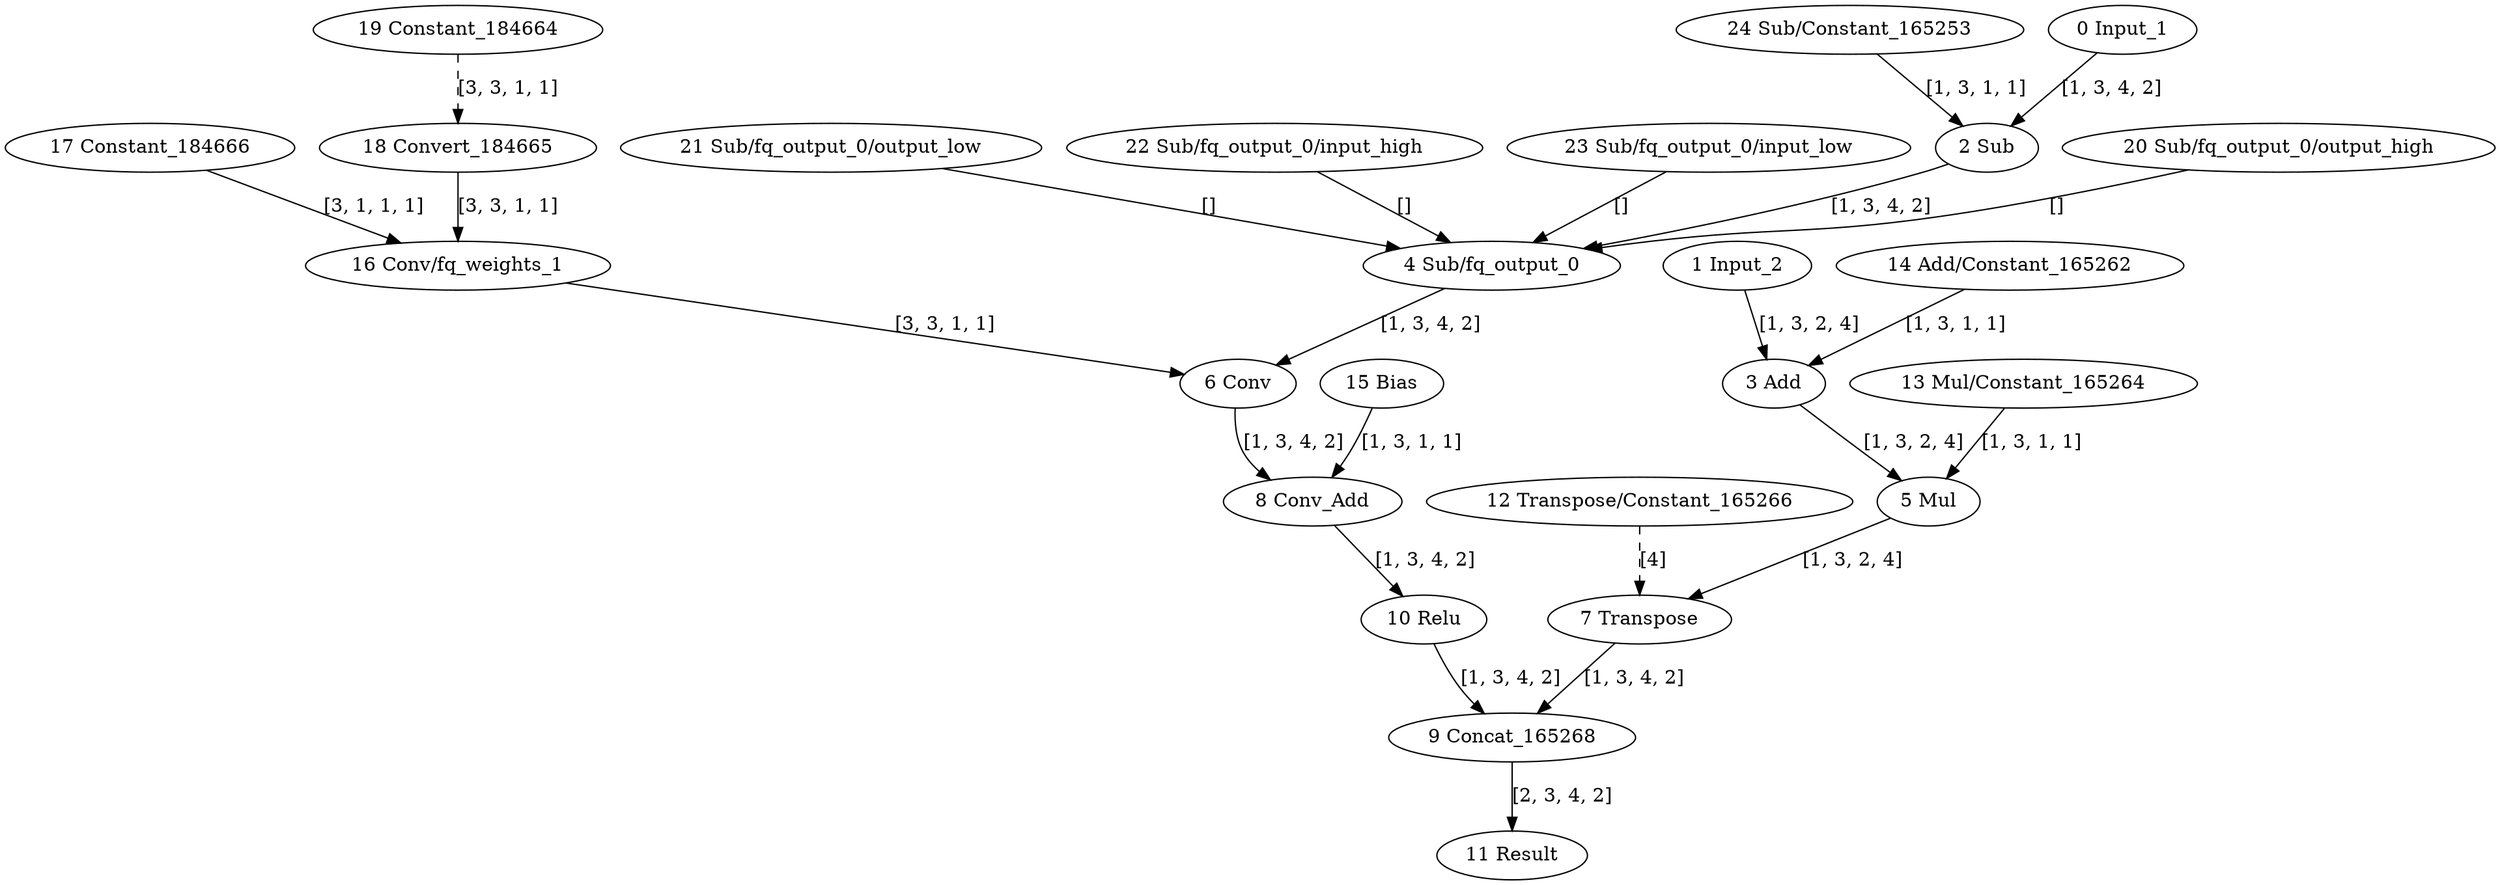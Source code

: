 strict digraph  {
"0 Input_1" [id=0, type=Parameter];
"1 Input_2" [id=1, type=Parameter];
"2 Sub" [id=2, type=Subtract];
"3 Add" [id=3, type=Add];
"4 Sub/fq_output_0" [id=4, type=FakeQuantize];
"5 Mul" [id=5, type=Multiply];
"6 Conv" [id=6, type=Convolution];
"7 Transpose" [id=7, type=Transpose];
"8 Conv_Add" [id=8, type=Add];
"9 Concat_165268" [id=9, type=Concat];
"10 Relu" [id=10, type=Relu];
"11 Result" [id=11, type=Result];
"12 Transpose/Constant_165266" [id=12, type=Constant];
"13 Mul/Constant_165264" [id=13, type=Constant];
"14 Add/Constant_165262" [id=14, type=Constant];
"15 Bias" [id=15, type=Constant];
"16 Conv/fq_weights_1" [id=16, type=Multiply];
"17 Constant_184666" [id=17, type=Constant];
"18 Convert_184665" [id=18, type=Convert];
"19 Constant_184664" [id=19, type=Constant];
"20 Sub/fq_output_0/output_high" [id=20, type=Constant];
"21 Sub/fq_output_0/output_low" [id=21, type=Constant];
"22 Sub/fq_output_0/input_high" [id=22, type=Constant];
"23 Sub/fq_output_0/input_low" [id=23, type=Constant];
"24 Sub/Constant_165253" [id=24, type=Constant];
"0 Input_1" -> "2 Sub"  [label="[1, 3, 4, 2]", style=solid];
"1 Input_2" -> "3 Add"  [label="[1, 3, 2, 4]", style=solid];
"2 Sub" -> "4 Sub/fq_output_0"  [label="[1, 3, 4, 2]", style=solid];
"3 Add" -> "5 Mul"  [label="[1, 3, 2, 4]", style=solid];
"4 Sub/fq_output_0" -> "6 Conv"  [label="[1, 3, 4, 2]", style=solid];
"5 Mul" -> "7 Transpose"  [label="[1, 3, 2, 4]", style=solid];
"6 Conv" -> "8 Conv_Add"  [label="[1, 3, 4, 2]", style=solid];
"7 Transpose" -> "9 Concat_165268"  [label="[1, 3, 4, 2]", style=solid];
"8 Conv_Add" -> "10 Relu"  [label="[1, 3, 4, 2]", style=solid];
"9 Concat_165268" -> "11 Result"  [label="[2, 3, 4, 2]", style=solid];
"10 Relu" -> "9 Concat_165268"  [label="[1, 3, 4, 2]", style=solid];
"12 Transpose/Constant_165266" -> "7 Transpose"  [label="[4]", style=dashed];
"13 Mul/Constant_165264" -> "5 Mul"  [label="[1, 3, 1, 1]", style=solid];
"14 Add/Constant_165262" -> "3 Add"  [label="[1, 3, 1, 1]", style=solid];
"15 Bias" -> "8 Conv_Add"  [label="[1, 3, 1, 1]", style=solid];
"16 Conv/fq_weights_1" -> "6 Conv"  [label="[3, 3, 1, 1]", style=solid];
"17 Constant_184666" -> "16 Conv/fq_weights_1"  [label="[3, 1, 1, 1]", style=solid];
"18 Convert_184665" -> "16 Conv/fq_weights_1"  [label="[3, 3, 1, 1]", style=solid];
"19 Constant_184664" -> "18 Convert_184665"  [label="[3, 3, 1, 1]", style=dashed];
"20 Sub/fq_output_0/output_high" -> "4 Sub/fq_output_0"  [label="[]", style=solid];
"21 Sub/fq_output_0/output_low" -> "4 Sub/fq_output_0"  [label="[]", style=solid];
"22 Sub/fq_output_0/input_high" -> "4 Sub/fq_output_0"  [label="[]", style=solid];
"23 Sub/fq_output_0/input_low" -> "4 Sub/fq_output_0"  [label="[]", style=solid];
"24 Sub/Constant_165253" -> "2 Sub"  [label="[1, 3, 1, 1]", style=solid];
}
